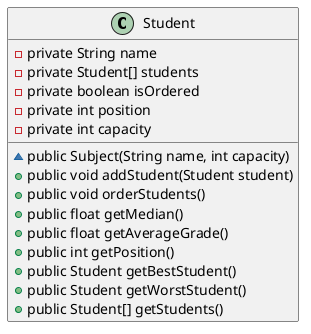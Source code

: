 @startuml
class Student {
 -private String name
 -private Student[] students
 -private boolean isOrdered
 -private int position
 -private int capacity
 ~public Subject(String name, int capacity)
 +public void addStudent(Student student)
 +public void orderStudents()
 +public float getMedian()
 +public float getAverageGrade()
 +public int getPosition()
 +public Student getBestStudent()
 +public Student getWorstStudent()
 + public Student[] getStudents()
}
@enduml